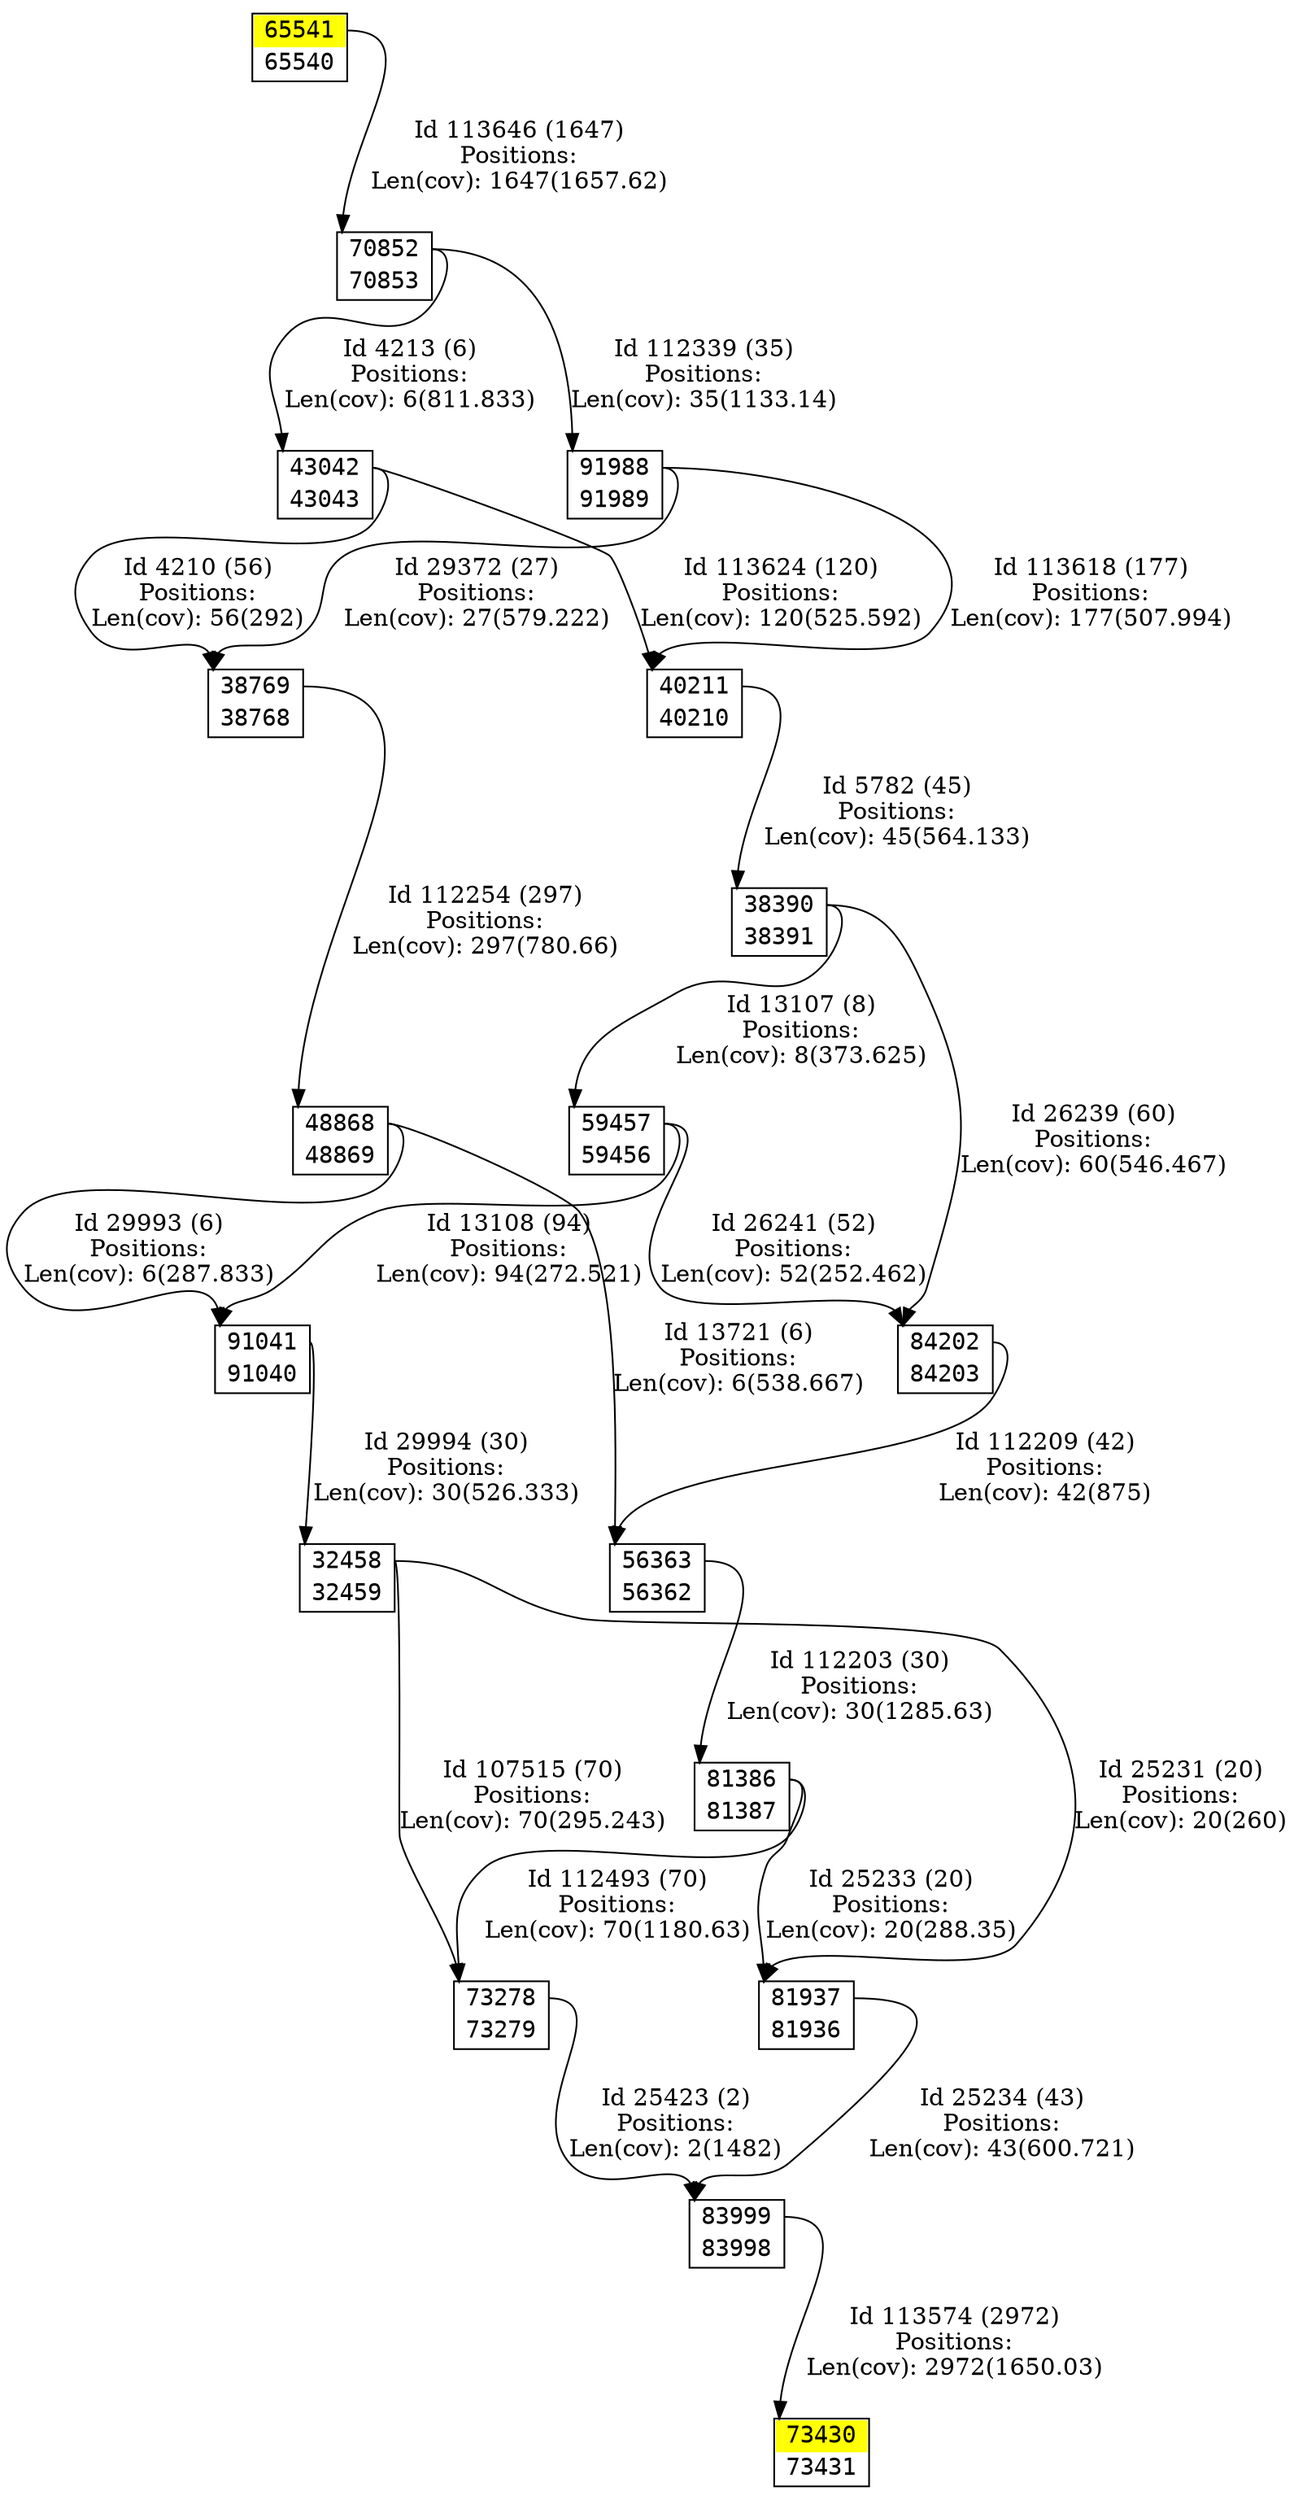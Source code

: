 digraph graph_picture {
node[fontname=<Courier> ,penwidth=<1.8> ,shape=<plaintext> ]
vertex_32458_32459[label=<<TABLE BORDER="1" CELLSPACING="0" >
<TR><TD BORDER="0" PORT = "port_32458_in" color="white" bgcolor="white" ></TD><TD BORDER="0" color="white" bgcolor="white" >32458</TD><TD BORDER="0" PORT = "port_32458_out" color="white" bgcolor="white" ></TD></TR>
<TR><TD BORDER="0" PORT = "port_32459_out" color="white" bgcolor="white" ></TD><TD BORDER="0" color="white" bgcolor="white" >32459</TD><TD BORDER="0" PORT = "port_32459_in" color="white" bgcolor="white" ></TD></TR>
</TABLE>> ,color=<black> ,URL=</vertex/32458.svg> ]
vertex_38390_38391[label=<<TABLE BORDER="1" CELLSPACING="0" >
<TR><TD BORDER="0" PORT = "port_38390_in" color="white" bgcolor="white" ></TD><TD BORDER="0" color="white" bgcolor="white" >38390</TD><TD BORDER="0" PORT = "port_38390_out" color="white" bgcolor="white" ></TD></TR>
<TR><TD BORDER="0" PORT = "port_38391_out" color="white" bgcolor="white" ></TD><TD BORDER="0" color="white" bgcolor="white" >38391</TD><TD BORDER="0" PORT = "port_38391_in" color="white" bgcolor="white" ></TD></TR>
</TABLE>> ,color=<black> ,URL=</vertex/38390.svg> ]
vertex_38768_38769[label=<<TABLE BORDER="1" CELLSPACING="0" >
<TR><TD BORDER="0" PORT = "port_38769_in" color="white" bgcolor="white" ></TD><TD BORDER="0" color="white" bgcolor="white" >38769</TD><TD BORDER="0" PORT = "port_38769_out" color="white" bgcolor="white" ></TD></TR>
<TR><TD BORDER="0" PORT = "port_38768_out" color="white" bgcolor="white" ></TD><TD BORDER="0" color="white" bgcolor="white" >38768</TD><TD BORDER="0" PORT = "port_38768_in" color="white" bgcolor="white" ></TD></TR>
</TABLE>> ,color=<black> ,URL=</vertex/38769.svg> ]
vertex_40210_40211[label=<<TABLE BORDER="1" CELLSPACING="0" >
<TR><TD BORDER="0" PORT = "port_40211_in" color="white" bgcolor="white" ></TD><TD BORDER="0" color="white" bgcolor="white" >40211</TD><TD BORDER="0" PORT = "port_40211_out" color="white" bgcolor="white" ></TD></TR>
<TR><TD BORDER="0" PORT = "port_40210_out" color="white" bgcolor="white" ></TD><TD BORDER="0" color="white" bgcolor="white" >40210</TD><TD BORDER="0" PORT = "port_40210_in" color="white" bgcolor="white" ></TD></TR>
</TABLE>> ,color=<black> ,URL=</vertex/40211.svg> ]
vertex_43042_43043[label=<<TABLE BORDER="1" CELLSPACING="0" >
<TR><TD BORDER="0" PORT = "port_43042_in" color="white" bgcolor="white" ></TD><TD BORDER="0" color="white" bgcolor="white" >43042</TD><TD BORDER="0" PORT = "port_43042_out" color="white" bgcolor="white" ></TD></TR>
<TR><TD BORDER="0" PORT = "port_43043_out" color="white" bgcolor="white" ></TD><TD BORDER="0" color="white" bgcolor="white" >43043</TD><TD BORDER="0" PORT = "port_43043_in" color="white" bgcolor="white" ></TD></TR>
</TABLE>> ,color=<black> ,URL=</vertex/43042.svg> ]
vertex_48868_48869[label=<<TABLE BORDER="1" CELLSPACING="0" >
<TR><TD BORDER="0" PORT = "port_48868_in" color="white" bgcolor="white" ></TD><TD BORDER="0" color="white" bgcolor="white" >48868</TD><TD BORDER="0" PORT = "port_48868_out" color="white" bgcolor="white" ></TD></TR>
<TR><TD BORDER="0" PORT = "port_48869_out" color="white" bgcolor="white" ></TD><TD BORDER="0" color="white" bgcolor="white" >48869</TD><TD BORDER="0" PORT = "port_48869_in" color="white" bgcolor="white" ></TD></TR>
</TABLE>> ,color=<black> ,URL=</vertex/48868.svg> ]
vertex_56362_56363[label=<<TABLE BORDER="1" CELLSPACING="0" >
<TR><TD BORDER="0" PORT = "port_56363_in" color="white" bgcolor="white" ></TD><TD BORDER="0" color="white" bgcolor="white" >56363</TD><TD BORDER="0" PORT = "port_56363_out" color="white" bgcolor="white" ></TD></TR>
<TR><TD BORDER="0" PORT = "port_56362_out" color="white" bgcolor="white" ></TD><TD BORDER="0" color="white" bgcolor="white" >56362</TD><TD BORDER="0" PORT = "port_56362_in" color="white" bgcolor="white" ></TD></TR>
</TABLE>> ,color=<black> ,URL=</vertex/56363.svg> ]
vertex_59456_59457[label=<<TABLE BORDER="1" CELLSPACING="0" >
<TR><TD BORDER="0" PORT = "port_59457_in" color="white" bgcolor="white" ></TD><TD BORDER="0" color="white" bgcolor="white" >59457</TD><TD BORDER="0" PORT = "port_59457_out" color="white" bgcolor="white" ></TD></TR>
<TR><TD BORDER="0" PORT = "port_59456_out" color="white" bgcolor="white" ></TD><TD BORDER="0" color="white" bgcolor="white" >59456</TD><TD BORDER="0" PORT = "port_59456_in" color="white" bgcolor="white" ></TD></TR>
</TABLE>> ,color=<black> ,URL=</vertex/59457.svg> ]
vertex_65540_65541[label=<<TABLE BORDER="1" CELLSPACING="0" >
<TR><TD BORDER="0" PORT = "port_65541_in" color="yellow" bgcolor="yellow" ></TD><TD BORDER="0" color="yellow" bgcolor="yellow" >65541</TD><TD BORDER="0" PORT = "port_65541_out" color="yellow" bgcolor="yellow" ></TD></TR>
<TR><TD BORDER="0" PORT = "port_65540_out" color="white" bgcolor="white" ></TD><TD BORDER="0" color="white" bgcolor="white" >65540</TD><TD BORDER="0" PORT = "port_65540_in" color="white" bgcolor="white" ></TD></TR>
</TABLE>> ,color=<black> ,URL=</vertex/65541.svg> ]
vertex_70852_70853[label=<<TABLE BORDER="1" CELLSPACING="0" >
<TR><TD BORDER="0" PORT = "port_70852_in" color="white" bgcolor="white" ></TD><TD BORDER="0" color="white" bgcolor="white" >70852</TD><TD BORDER="0" PORT = "port_70852_out" color="white" bgcolor="white" ></TD></TR>
<TR><TD BORDER="0" PORT = "port_70853_out" color="white" bgcolor="white" ></TD><TD BORDER="0" color="white" bgcolor="white" >70853</TD><TD BORDER="0" PORT = "port_70853_in" color="white" bgcolor="white" ></TD></TR>
</TABLE>> ,color=<black> ,URL=</vertex/70852.svg> ]
vertex_73278_73279[label=<<TABLE BORDER="1" CELLSPACING="0" >
<TR><TD BORDER="0" PORT = "port_73278_in" color="white" bgcolor="white" ></TD><TD BORDER="0" color="white" bgcolor="white" >73278</TD><TD BORDER="0" PORT = "port_73278_out" color="white" bgcolor="white" ></TD></TR>
<TR><TD BORDER="0" PORT = "port_73279_out" color="white" bgcolor="white" ></TD><TD BORDER="0" color="white" bgcolor="white" >73279</TD><TD BORDER="0" PORT = "port_73279_in" color="white" bgcolor="white" ></TD></TR>
</TABLE>> ,color=<black> ,URL=</vertex/73278.svg> ]
vertex_73430_73431[label=<<TABLE BORDER="1" CELLSPACING="0" >
<TR><TD BORDER="0" PORT = "port_73430_in" color="yellow" bgcolor="yellow" ></TD><TD BORDER="0" color="yellow" bgcolor="yellow" >73430</TD><TD BORDER="0" PORT = "port_73430_out" color="yellow" bgcolor="yellow" ></TD></TR>
<TR><TD BORDER="0" PORT = "port_73431_out" color="white" bgcolor="white" ></TD><TD BORDER="0" color="white" bgcolor="white" >73431</TD><TD BORDER="0" PORT = "port_73431_in" color="white" bgcolor="white" ></TD></TR>
</TABLE>> ,color=<black> ,URL=</vertex/73430.svg> ]
vertex_81386_81387[label=<<TABLE BORDER="1" CELLSPACING="0" >
<TR><TD BORDER="0" PORT = "port_81386_in" color="white" bgcolor="white" ></TD><TD BORDER="0" color="white" bgcolor="white" >81386</TD><TD BORDER="0" PORT = "port_81386_out" color="white" bgcolor="white" ></TD></TR>
<TR><TD BORDER="0" PORT = "port_81387_out" color="white" bgcolor="white" ></TD><TD BORDER="0" color="white" bgcolor="white" >81387</TD><TD BORDER="0" PORT = "port_81387_in" color="white" bgcolor="white" ></TD></TR>
</TABLE>> ,color=<black> ,URL=</vertex/81386.svg> ]
vertex_81936_81937[label=<<TABLE BORDER="1" CELLSPACING="0" >
<TR><TD BORDER="0" PORT = "port_81937_in" color="white" bgcolor="white" ></TD><TD BORDER="0" color="white" bgcolor="white" >81937</TD><TD BORDER="0" PORT = "port_81937_out" color="white" bgcolor="white" ></TD></TR>
<TR><TD BORDER="0" PORT = "port_81936_out" color="white" bgcolor="white" ></TD><TD BORDER="0" color="white" bgcolor="white" >81936</TD><TD BORDER="0" PORT = "port_81936_in" color="white" bgcolor="white" ></TD></TR>
</TABLE>> ,color=<black> ,URL=</vertex/81937.svg> ]
vertex_83998_83999[label=<<TABLE BORDER="1" CELLSPACING="0" >
<TR><TD BORDER="0" PORT = "port_83999_in" color="white" bgcolor="white" ></TD><TD BORDER="0" color="white" bgcolor="white" >83999</TD><TD BORDER="0" PORT = "port_83999_out" color="white" bgcolor="white" ></TD></TR>
<TR><TD BORDER="0" PORT = "port_83998_out" color="white" bgcolor="white" ></TD><TD BORDER="0" color="white" bgcolor="white" >83998</TD><TD BORDER="0" PORT = "port_83998_in" color="white" bgcolor="white" ></TD></TR>
</TABLE>> ,color=<black> ,URL=</vertex/83999.svg> ]
vertex_84202_84203[label=<<TABLE BORDER="1" CELLSPACING="0" >
<TR><TD BORDER="0" PORT = "port_84202_in" color="white" bgcolor="white" ></TD><TD BORDER="0" color="white" bgcolor="white" >84202</TD><TD BORDER="0" PORT = "port_84202_out" color="white" bgcolor="white" ></TD></TR>
<TR><TD BORDER="0" PORT = "port_84203_out" color="white" bgcolor="white" ></TD><TD BORDER="0" color="white" bgcolor="white" >84203</TD><TD BORDER="0" PORT = "port_84203_in" color="white" bgcolor="white" ></TD></TR>
</TABLE>> ,color=<black> ,URL=</vertex/84202.svg> ]
vertex_91040_91041[label=<<TABLE BORDER="1" CELLSPACING="0" >
<TR><TD BORDER="0" PORT = "port_91041_in" color="white" bgcolor="white" ></TD><TD BORDER="0" color="white" bgcolor="white" >91041</TD><TD BORDER="0" PORT = "port_91041_out" color="white" bgcolor="white" ></TD></TR>
<TR><TD BORDER="0" PORT = "port_91040_out" color="white" bgcolor="white" ></TD><TD BORDER="0" color="white" bgcolor="white" >91040</TD><TD BORDER="0" PORT = "port_91040_in" color="white" bgcolor="white" ></TD></TR>
</TABLE>> ,color=<black> ,URL=</vertex/91041.svg> ]
vertex_91988_91989[label=<<TABLE BORDER="1" CELLSPACING="0" >
<TR><TD BORDER="0" PORT = "port_91988_in" color="white" bgcolor="white" ></TD><TD BORDER="0" color="white" bgcolor="white" >91988</TD><TD BORDER="0" PORT = "port_91988_out" color="white" bgcolor="white" ></TD></TR>
<TR><TD BORDER="0" PORT = "port_91989_out" color="white" bgcolor="white" ></TD><TD BORDER="0" color="white" bgcolor="white" >91989</TD><TD BORDER="0" PORT = "port_91989_in" color="white" bgcolor="white" ></TD></TR>
</TABLE>> ,color=<black> ,URL=</vertex/91988.svg> ]
vertex_43042_43043:port_43042_out->vertex_38768_38769:port_38769_in[label="Id 4210 (56)\nPositions:\nLen(cov): 56(292)" ,color=<black> ]
vertex_70852_70853:port_70852_out->vertex_43042_43043:port_43042_in[label="Id 4213 (6)\nPositions:\nLen(cov): 6(811.833)" ,color=<black> ]
vertex_40210_40211:port_40211_out->vertex_38390_38391:port_38390_in[label="Id 5782 (45)\nPositions:\nLen(cov): 45(564.133)" ,color=<black> ]
vertex_38390_38391:port_38390_out->vertex_59456_59457:port_59457_in[label="Id 13107 (8)\nPositions:\nLen(cov): 8(373.625)" ,color=<black> ]
vertex_59456_59457:port_59457_out->vertex_91040_91041:port_91041_in[label="Id 13108 (94)\nPositions:\nLen(cov): 94(272.521)" ,color=<black> ]
vertex_48868_48869:port_48868_out->vertex_56362_56363:port_56363_in[label="Id 13721 (6)\nPositions:\nLen(cov): 6(538.667)" ,color=<black> ]
vertex_32458_32459:port_32458_out->vertex_81936_81937:port_81937_in[label="Id 25231 (20)\nPositions:\nLen(cov): 20(260)" ,color=<black> ]
vertex_81386_81387:port_81386_out->vertex_81936_81937:port_81937_in[label="Id 25233 (20)\nPositions:\nLen(cov): 20(288.35)" ,color=<black> ]
vertex_81936_81937:port_81937_out->vertex_83998_83999:port_83999_in[label="Id 25234 (43)\nPositions:\nLen(cov): 43(600.721)" ,color=<black> ]
vertex_73278_73279:port_73278_out->vertex_83998_83999:port_83999_in[label="Id 25423 (2)\nPositions:\nLen(cov): 2(1482)" ,color=<black> ]
vertex_38390_38391:port_38390_out->vertex_84202_84203:port_84202_in[label="Id 26239 (60)\nPositions:\nLen(cov): 60(546.467)" ,color=<black> ]
vertex_59456_59457:port_59457_out->vertex_84202_84203:port_84202_in[label="Id 26241 (52)\nPositions:\nLen(cov): 52(252.462)" ,color=<black> ]
vertex_91988_91989:port_91988_out->vertex_38768_38769:port_38769_in[label="Id 29372 (27)\nPositions:\nLen(cov): 27(579.222)" ,color=<black> ]
vertex_48868_48869:port_48868_out->vertex_91040_91041:port_91041_in[label="Id 29993 (6)\nPositions:\nLen(cov): 6(287.833)" ,color=<black> ]
vertex_91040_91041:port_91041_out->vertex_32458_32459:port_32458_in[label="Id 29994 (30)\nPositions:\nLen(cov): 30(526.333)" ,color=<black> ]
vertex_32458_32459:port_32458_out->vertex_73278_73279:port_73278_in[label="Id 107515 (70)\nPositions:\nLen(cov): 70(295.243)" ,color=<black> ]
vertex_56362_56363:port_56363_out->vertex_81386_81387:port_81386_in[label="Id 112203 (30)\nPositions:\nLen(cov): 30(1285.63)" ,color=<black> ]
vertex_84202_84203:port_84202_out->vertex_56362_56363:port_56363_in[label="Id 112209 (42)\nPositions:\nLen(cov): 42(875)" ,color=<black> ]
vertex_38768_38769:port_38769_out->vertex_48868_48869:port_48868_in[label="Id 112254 (297)\nPositions:\nLen(cov): 297(780.66)" ,color=<black> ]
vertex_70852_70853:port_70852_out->vertex_91988_91989:port_91988_in[label="Id 112339 (35)\nPositions:\nLen(cov): 35(1133.14)" ,color=<black> ]
vertex_81386_81387:port_81386_out->vertex_73278_73279:port_73278_in[label="Id 112493 (70)\nPositions:\nLen(cov): 70(1180.63)" ,color=<black> ]
vertex_83998_83999:port_83999_out->vertex_73430_73431:port_73430_in[label="Id 113574 (2972)\nPositions:\nLen(cov): 2972(1650.03)" ,color=<black> ]
vertex_91988_91989:port_91988_out->vertex_40210_40211:port_40211_in[label="Id 113618 (177)\nPositions:\nLen(cov): 177(507.994)" ,color=<black> ]
vertex_43042_43043:port_43042_out->vertex_40210_40211:port_40211_in[label="Id 113624 (120)\nPositions:\nLen(cov): 120(525.592)" ,color=<black> ]
vertex_65540_65541:port_65541_out->vertex_70852_70853:port_70852_in[label="Id 113646 (1647)\nPositions:\nLen(cov): 1647(1657.62)" ,color=<black> ]
}

